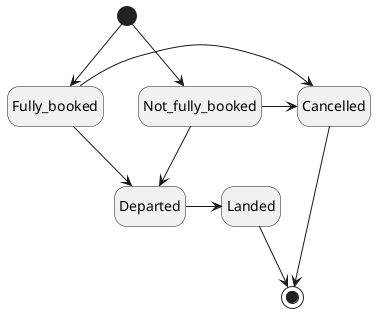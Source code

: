 @startuml
hide empty description

[*] --> Fully_booked
[*] --> Not_fully_booked
Fully_booked --> Departed
Not_fully_booked --> Departed
Fully_booked -> Cancelled
Not_fully_booked -> Cancelled
Departed -> Landed
Landed --> [*]
Cancelled --> [*]

@enduml